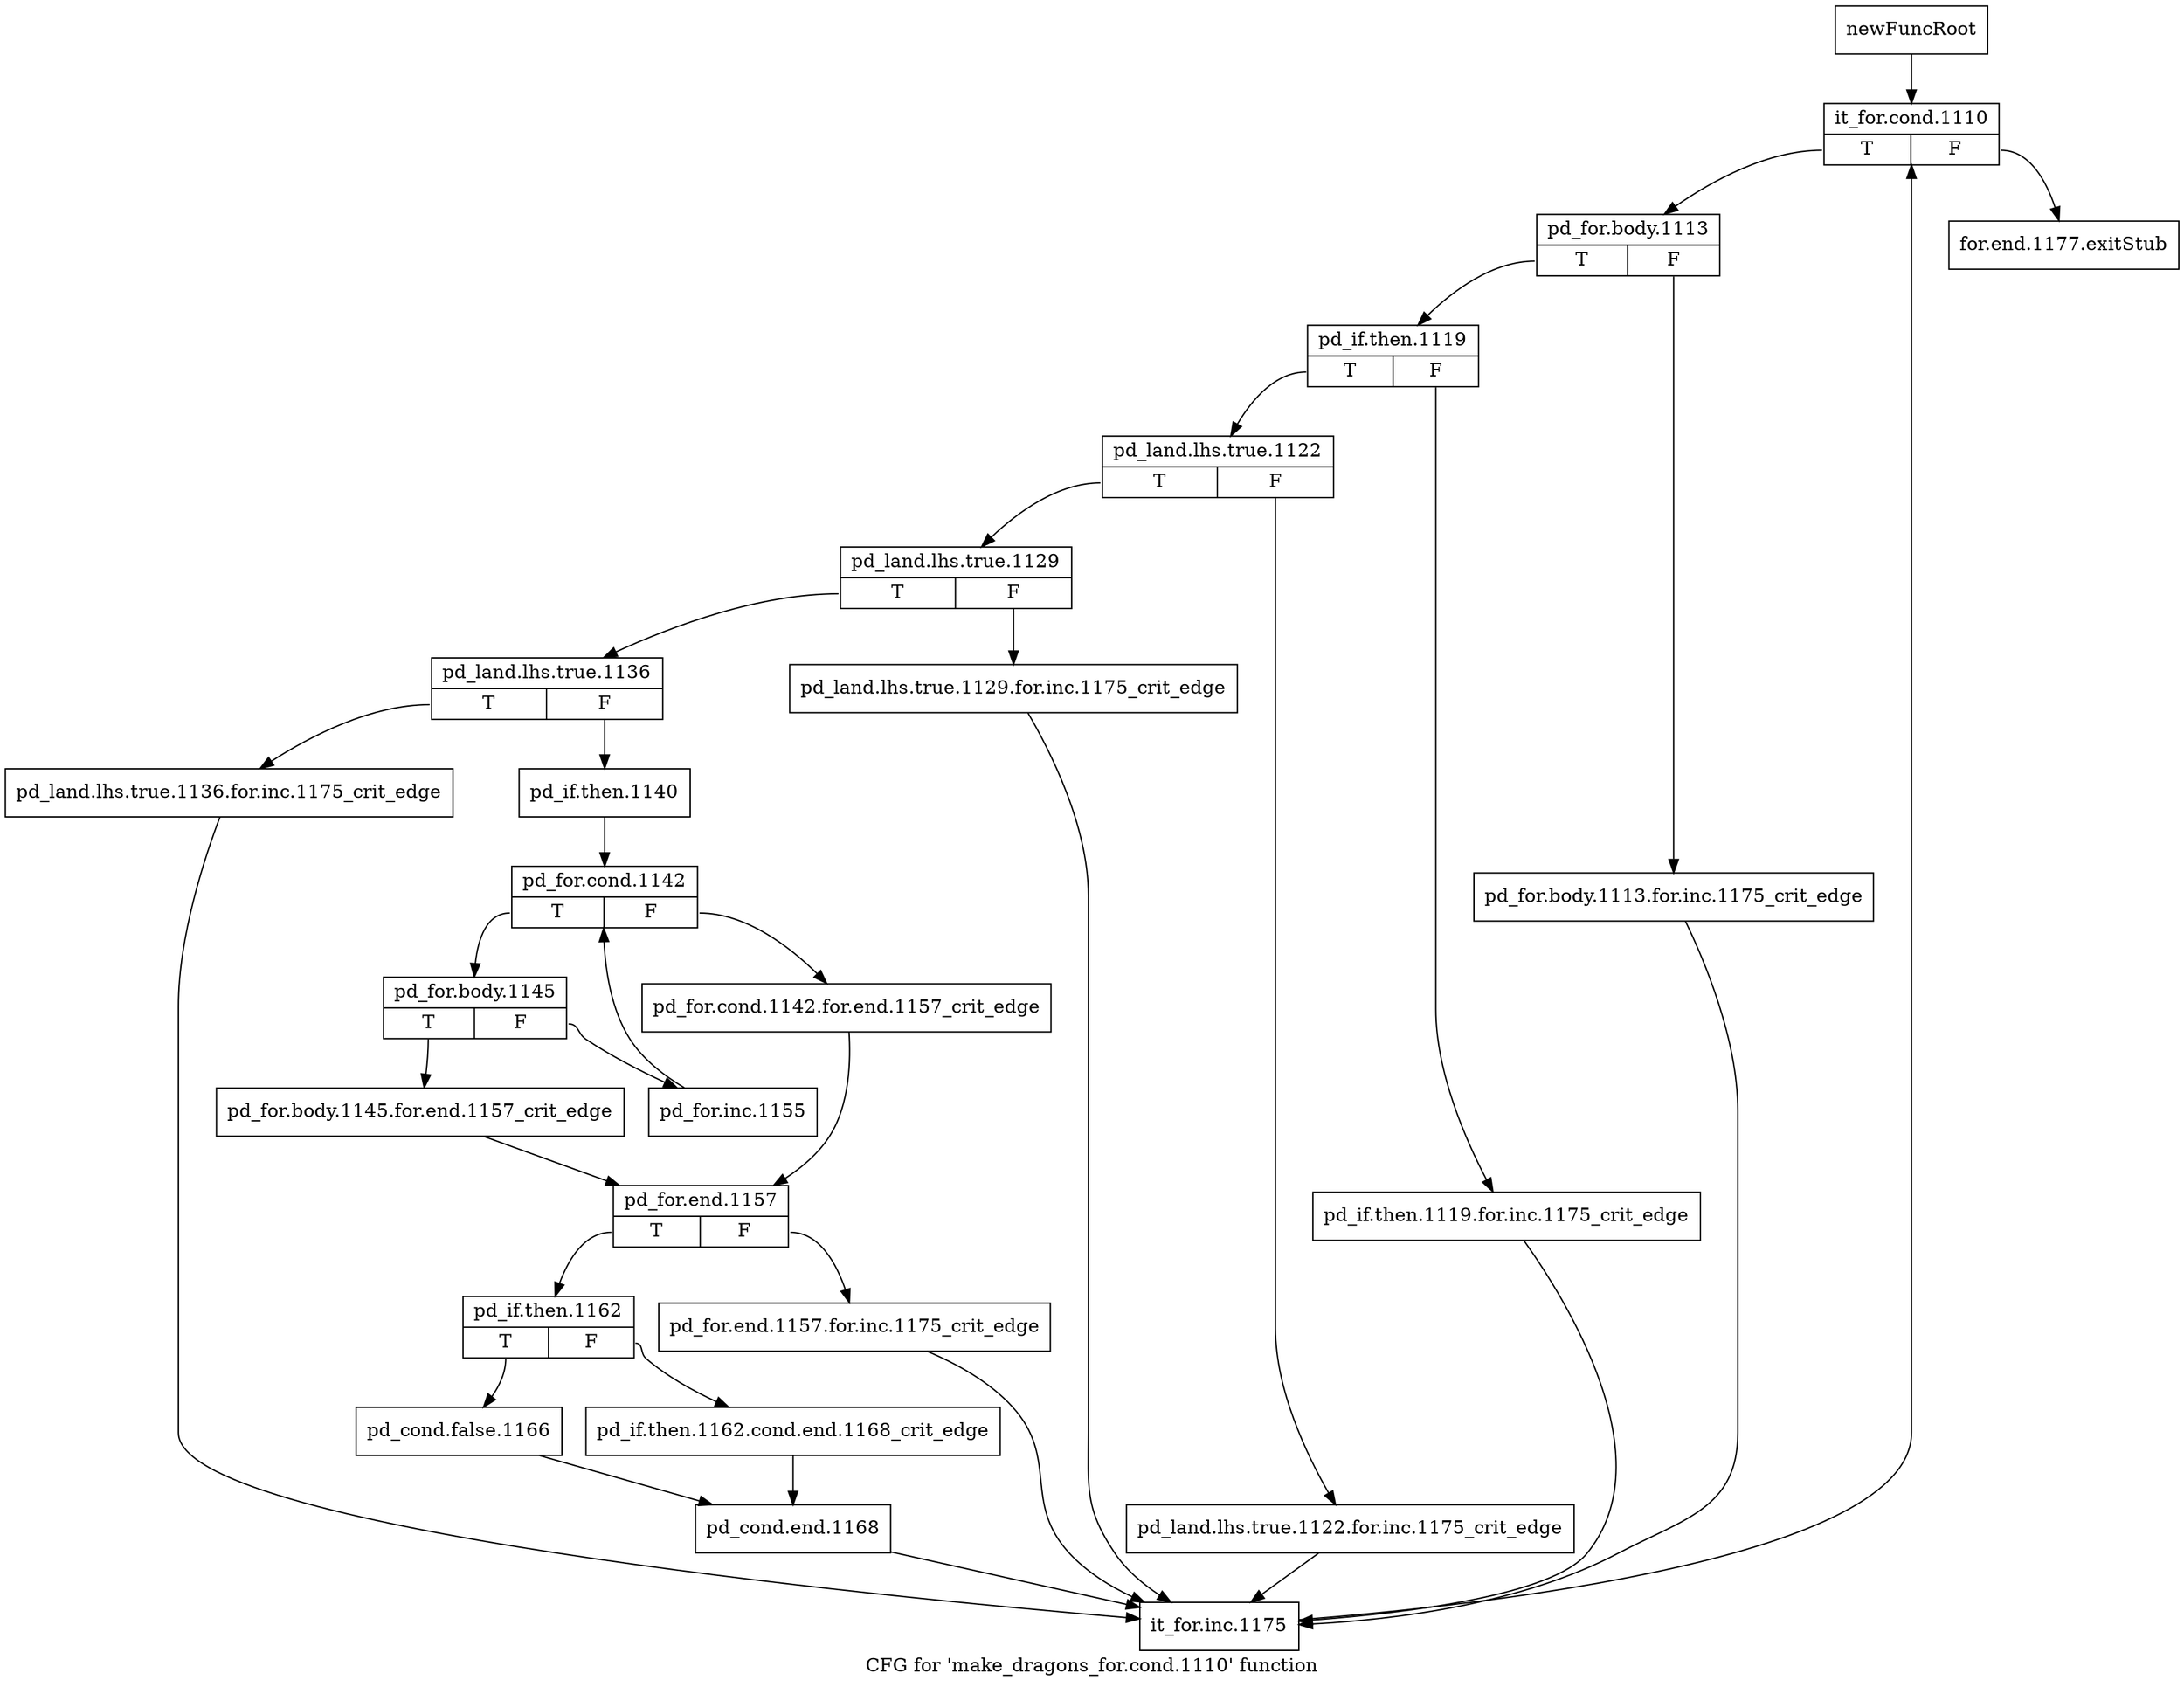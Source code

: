 digraph "CFG for 'make_dragons_for.cond.1110' function" {
	label="CFG for 'make_dragons_for.cond.1110' function";

	Node0x3ed7900 [shape=record,label="{newFuncRoot}"];
	Node0x3ed7900 -> Node0x3edbcf0;
	Node0x3ed7950 [shape=record,label="{for.end.1177.exitStub}"];
	Node0x3edbcf0 [shape=record,label="{it_for.cond.1110|{<s0>T|<s1>F}}"];
	Node0x3edbcf0:s0 -> Node0x3edbd40;
	Node0x3edbcf0:s1 -> Node0x3ed7950;
	Node0x3edbd40 [shape=record,label="{pd_for.body.1113|{<s0>T|<s1>F}}"];
	Node0x3edbd40:s0 -> Node0x3edbde0;
	Node0x3edbd40:s1 -> Node0x3edbd90;
	Node0x3edbd90 [shape=record,label="{pd_for.body.1113.for.inc.1175_crit_edge}"];
	Node0x3edbd90 -> Node0x3edc420;
	Node0x3edbde0 [shape=record,label="{pd_if.then.1119|{<s0>T|<s1>F}}"];
	Node0x3edbde0:s0 -> Node0x3edbe80;
	Node0x3edbde0:s1 -> Node0x3edbe30;
	Node0x3edbe30 [shape=record,label="{pd_if.then.1119.for.inc.1175_crit_edge}"];
	Node0x3edbe30 -> Node0x3edc420;
	Node0x3edbe80 [shape=record,label="{pd_land.lhs.true.1122|{<s0>T|<s1>F}}"];
	Node0x3edbe80:s0 -> Node0x3edbf20;
	Node0x3edbe80:s1 -> Node0x3edbed0;
	Node0x3edbed0 [shape=record,label="{pd_land.lhs.true.1122.for.inc.1175_crit_edge}"];
	Node0x3edbed0 -> Node0x3edc420;
	Node0x3edbf20 [shape=record,label="{pd_land.lhs.true.1129|{<s0>T|<s1>F}}"];
	Node0x3edbf20:s0 -> Node0x3edbfc0;
	Node0x3edbf20:s1 -> Node0x3edbf70;
	Node0x3edbf70 [shape=record,label="{pd_land.lhs.true.1129.for.inc.1175_crit_edge}"];
	Node0x3edbf70 -> Node0x3edc420;
	Node0x3edbfc0 [shape=record,label="{pd_land.lhs.true.1136|{<s0>T|<s1>F}}"];
	Node0x3edbfc0:s0 -> Node0x3edc3d0;
	Node0x3edbfc0:s1 -> Node0x3edc010;
	Node0x3edc010 [shape=record,label="{pd_if.then.1140}"];
	Node0x3edc010 -> Node0x3edc060;
	Node0x3edc060 [shape=record,label="{pd_for.cond.1142|{<s0>T|<s1>F}}"];
	Node0x3edc060:s0 -> Node0x3edc100;
	Node0x3edc060:s1 -> Node0x3edc0b0;
	Node0x3edc0b0 [shape=record,label="{pd_for.cond.1142.for.end.1157_crit_edge}"];
	Node0x3edc0b0 -> Node0x3edc1f0;
	Node0x3edc100 [shape=record,label="{pd_for.body.1145|{<s0>T|<s1>F}}"];
	Node0x3edc100:s0 -> Node0x3edc1a0;
	Node0x3edc100:s1 -> Node0x3edc150;
	Node0x3edc150 [shape=record,label="{pd_for.inc.1155}"];
	Node0x3edc150 -> Node0x3edc060;
	Node0x3edc1a0 [shape=record,label="{pd_for.body.1145.for.end.1157_crit_edge}"];
	Node0x3edc1a0 -> Node0x3edc1f0;
	Node0x3edc1f0 [shape=record,label="{pd_for.end.1157|{<s0>T|<s1>F}}"];
	Node0x3edc1f0:s0 -> Node0x3edc290;
	Node0x3edc1f0:s1 -> Node0x3edc240;
	Node0x3edc240 [shape=record,label="{pd_for.end.1157.for.inc.1175_crit_edge}"];
	Node0x3edc240 -> Node0x3edc420;
	Node0x3edc290 [shape=record,label="{pd_if.then.1162|{<s0>T|<s1>F}}"];
	Node0x3edc290:s0 -> Node0x3edc330;
	Node0x3edc290:s1 -> Node0x3edc2e0;
	Node0x3edc2e0 [shape=record,label="{pd_if.then.1162.cond.end.1168_crit_edge}"];
	Node0x3edc2e0 -> Node0x3edc380;
	Node0x3edc330 [shape=record,label="{pd_cond.false.1166}"];
	Node0x3edc330 -> Node0x3edc380;
	Node0x3edc380 [shape=record,label="{pd_cond.end.1168}"];
	Node0x3edc380 -> Node0x3edc420;
	Node0x3edc3d0 [shape=record,label="{pd_land.lhs.true.1136.for.inc.1175_crit_edge}"];
	Node0x3edc3d0 -> Node0x3edc420;
	Node0x3edc420 [shape=record,label="{it_for.inc.1175}"];
	Node0x3edc420 -> Node0x3edbcf0;
}
